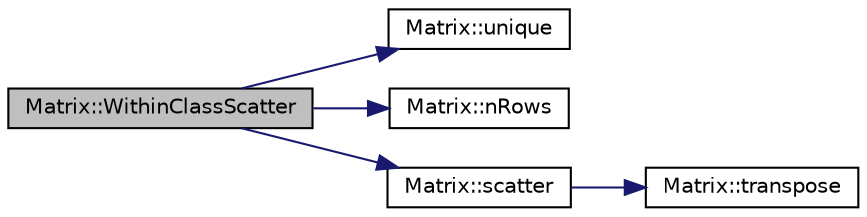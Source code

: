 digraph "Matrix::WithinClassScatter"
{
  bgcolor="transparent";
  edge [fontname="Helvetica",fontsize="10",labelfontname="Helvetica",labelfontsize="10"];
  node [fontname="Helvetica",fontsize="10",shape=record];
  rankdir="LR";
  Node228 [label="Matrix::WithinClassScatter",height=0.2,width=0.4,color="black", fillcolor="grey75", style="filled", fontcolor="black"];
  Node228 -> Node229 [color="midnightblue",fontsize="10",style="solid",fontname="Helvetica"];
  Node229 [label="Matrix::unique",height=0.2,width=0.4,color="black",URL="$classMatrix.html#adfeed67f10fb811c2fc268d8d4a8df60",tooltip="Returns only unique values from the matrix. "];
  Node228 -> Node230 [color="midnightblue",fontsize="10",style="solid",fontname="Helvetica"];
  Node230 [label="Matrix::nRows",height=0.2,width=0.4,color="black",URL="$classMatrix.html#ad654d350a6c4831500016c403756cb88"];
  Node228 -> Node231 [color="midnightblue",fontsize="10",style="solid",fontname="Helvetica"];
  Node231 [label="Matrix::scatter",height=0.2,width=0.4,color="black",URL="$classMatrix.html#aaea066fd6a3972580cb7f9ccc3be5f38",tooltip="Calculates the scatter matrix. "];
  Node231 -> Node232 [color="midnightblue",fontsize="10",style="solid",fontname="Helvetica"];
  Node232 [label="Matrix::transpose",height=0.2,width=0.4,color="black",URL="$classMatrix.html#a210a51aab56f8f5a1abdafa4ae0068b8",tooltip="Returns the transpose of a matrix. "];
}
